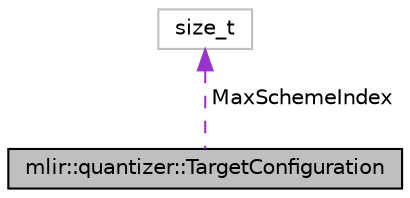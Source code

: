 digraph "mlir::quantizer::TargetConfiguration"
{
  bgcolor="transparent";
  edge [fontname="Helvetica",fontsize="10",labelfontname="Helvetica",labelfontsize="10"];
  node [fontname="Helvetica",fontsize="10",shape=record];
  Node2 [label="mlir::quantizer::TargetConfiguration",height=0.2,width=0.4,color="black", fillcolor="grey75", style="filled", fontcolor="black"];
  Node3 -> Node2 [dir="back",color="darkorchid3",fontsize="10",style="dashed",label=" MaxSchemeIndex" ,fontname="Helvetica"];
  Node3 [label="size_t",height=0.2,width=0.4,color="grey75"];
}
